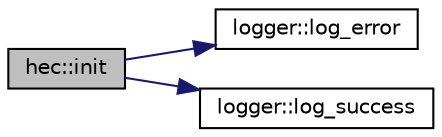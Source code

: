 digraph "hec::init"
{
 // LATEX_PDF_SIZE
  bgcolor="transparent";
  edge [fontname="Helvetica",fontsize="10",labelfontname="Helvetica",labelfontsize="10"];
  node [fontname="Helvetica",fontsize="10",shape=record];
  rankdir="LR";
  Node1 [label="hec::init",height=0.2,width=0.4,color="black", fillcolor="grey75", style="filled", fontcolor="black",tooltip="Initialize function with parameters."];
  Node1 -> Node2 [color="midnightblue",fontsize="10",style="solid",fontname="Helvetica"];
  Node2 [label="logger::log_error",height=0.2,width=0.4,color="black",URL="$namespacelogger.html#a53f34feeb22a94db295af05b8b2aab5c",tooltip="Error logging function with template arguments. Separates input parameters with spaces...."];
  Node1 -> Node3 [color="midnightblue",fontsize="10",style="solid",fontname="Helvetica"];
  Node3 [label="logger::log_success",height=0.2,width=0.4,color="black",URL="$namespacelogger.html#a6232124565e7aac3c22650f1717cfa29",tooltip="Success logging function with template arguments. Separates input parameters with spaces...."];
}
